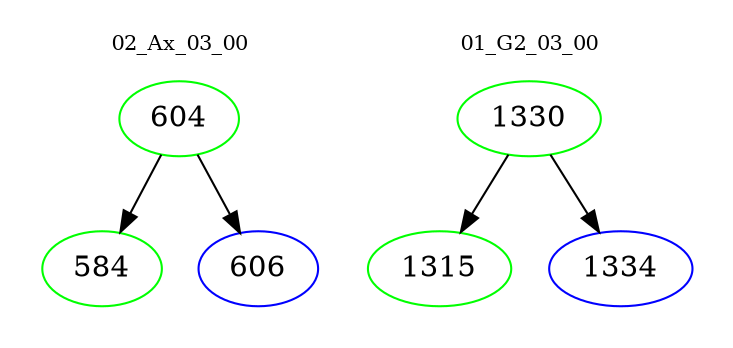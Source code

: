 digraph{
subgraph cluster_0 {
color = white
label = "02_Ax_03_00";
fontsize=10;
T0_604 [label="604", color="green"]
T0_604 -> T0_584 [color="black"]
T0_584 [label="584", color="green"]
T0_604 -> T0_606 [color="black"]
T0_606 [label="606", color="blue"]
}
subgraph cluster_1 {
color = white
label = "01_G2_03_00";
fontsize=10;
T1_1330 [label="1330", color="green"]
T1_1330 -> T1_1315 [color="black"]
T1_1315 [label="1315", color="green"]
T1_1330 -> T1_1334 [color="black"]
T1_1334 [label="1334", color="blue"]
}
}
